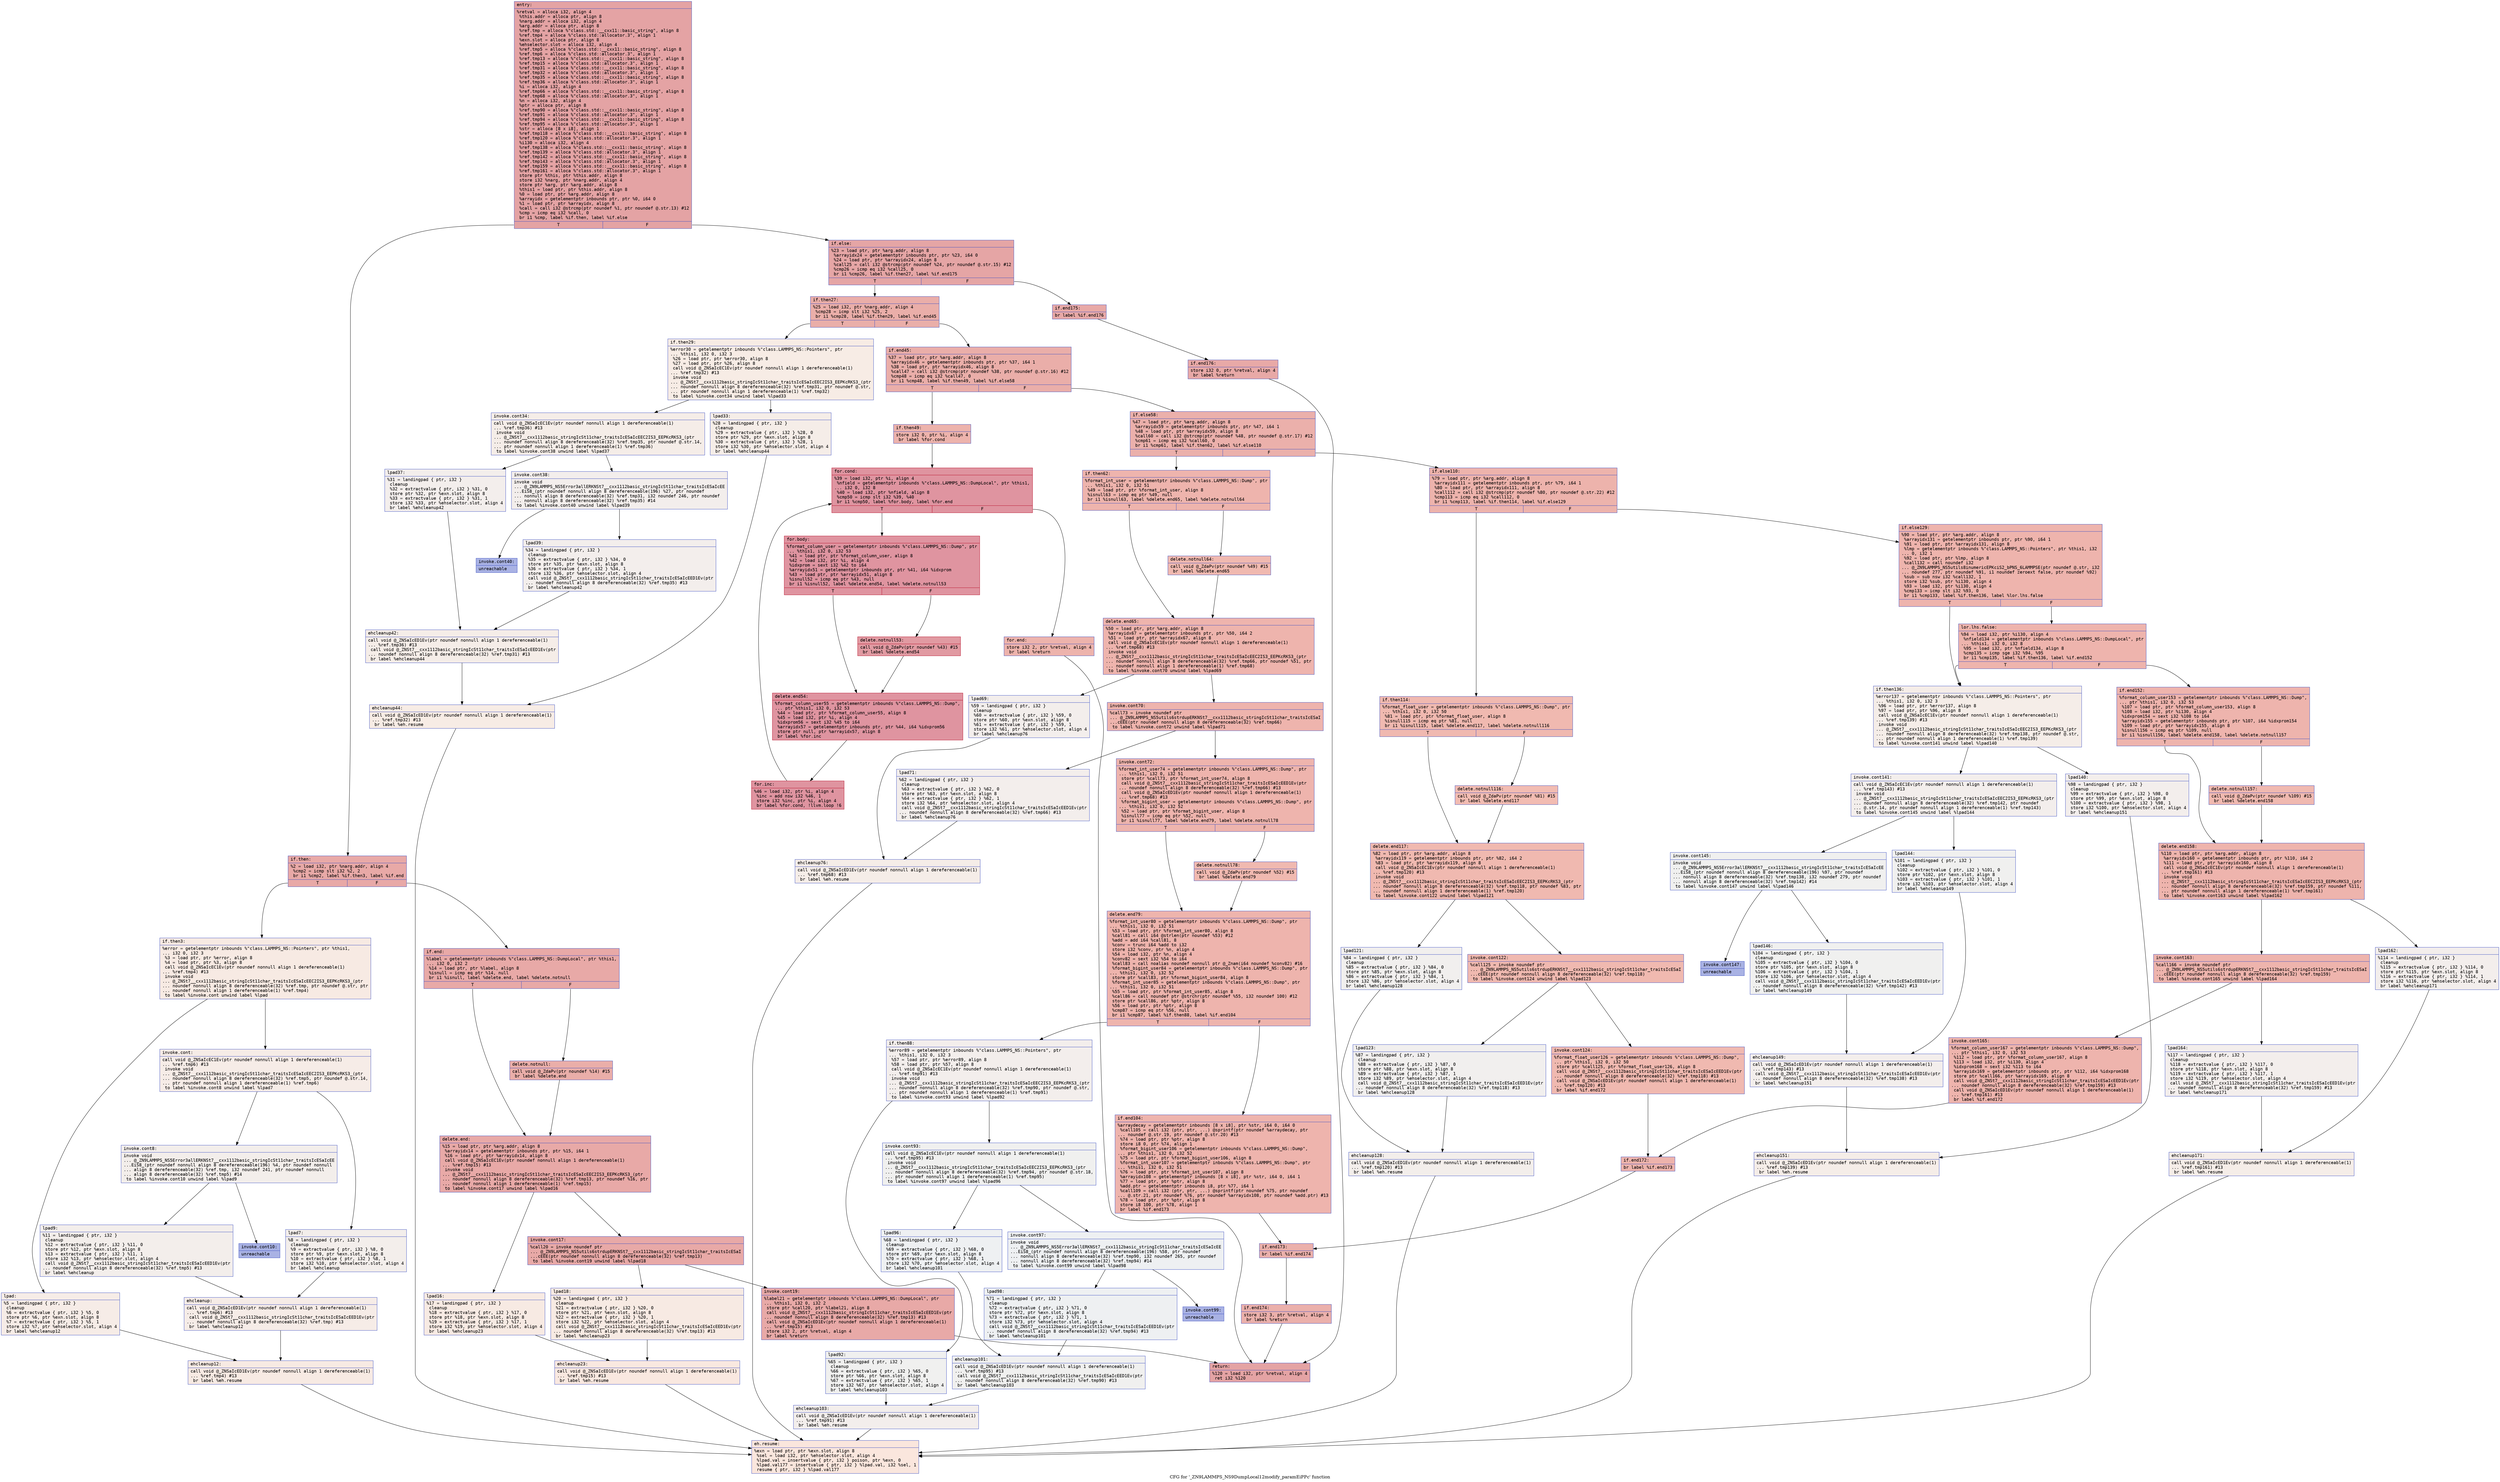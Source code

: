 digraph "CFG for '_ZN9LAMMPS_NS9DumpLocal12modify_paramEiPPc' function" {
	label="CFG for '_ZN9LAMMPS_NS9DumpLocal12modify_paramEiPPc' function";

	Node0x55e11c56c860 [shape=record,color="#3d50c3ff", style=filled, fillcolor="#c32e3170" fontname="Courier",label="{entry:\l|  %retval = alloca i32, align 4\l  %this.addr = alloca ptr, align 8\l  %narg.addr = alloca i32, align 4\l  %arg.addr = alloca ptr, align 8\l  %ref.tmp = alloca %\"class.std::__cxx11::basic_string\", align 8\l  %ref.tmp4 = alloca %\"class.std::allocator.3\", align 1\l  %exn.slot = alloca ptr, align 8\l  %ehselector.slot = alloca i32, align 4\l  %ref.tmp5 = alloca %\"class.std::__cxx11::basic_string\", align 8\l  %ref.tmp6 = alloca %\"class.std::allocator.3\", align 1\l  %ref.tmp13 = alloca %\"class.std::__cxx11::basic_string\", align 8\l  %ref.tmp15 = alloca %\"class.std::allocator.3\", align 1\l  %ref.tmp31 = alloca %\"class.std::__cxx11::basic_string\", align 8\l  %ref.tmp32 = alloca %\"class.std::allocator.3\", align 1\l  %ref.tmp35 = alloca %\"class.std::__cxx11::basic_string\", align 8\l  %ref.tmp36 = alloca %\"class.std::allocator.3\", align 1\l  %i = alloca i32, align 4\l  %ref.tmp66 = alloca %\"class.std::__cxx11::basic_string\", align 8\l  %ref.tmp68 = alloca %\"class.std::allocator.3\", align 1\l  %n = alloca i32, align 4\l  %ptr = alloca ptr, align 8\l  %ref.tmp90 = alloca %\"class.std::__cxx11::basic_string\", align 8\l  %ref.tmp91 = alloca %\"class.std::allocator.3\", align 1\l  %ref.tmp94 = alloca %\"class.std::__cxx11::basic_string\", align 8\l  %ref.tmp95 = alloca %\"class.std::allocator.3\", align 1\l  %str = alloca [8 x i8], align 1\l  %ref.tmp118 = alloca %\"class.std::__cxx11::basic_string\", align 8\l  %ref.tmp120 = alloca %\"class.std::allocator.3\", align 1\l  %i130 = alloca i32, align 4\l  %ref.tmp138 = alloca %\"class.std::__cxx11::basic_string\", align 8\l  %ref.tmp139 = alloca %\"class.std::allocator.3\", align 1\l  %ref.tmp142 = alloca %\"class.std::__cxx11::basic_string\", align 8\l  %ref.tmp143 = alloca %\"class.std::allocator.3\", align 1\l  %ref.tmp159 = alloca %\"class.std::__cxx11::basic_string\", align 8\l  %ref.tmp161 = alloca %\"class.std::allocator.3\", align 1\l  store ptr %this, ptr %this.addr, align 8\l  store i32 %narg, ptr %narg.addr, align 4\l  store ptr %arg, ptr %arg.addr, align 8\l  %this1 = load ptr, ptr %this.addr, align 8\l  %0 = load ptr, ptr %arg.addr, align 8\l  %arrayidx = getelementptr inbounds ptr, ptr %0, i64 0\l  %1 = load ptr, ptr %arrayidx, align 8\l  %call = call i32 @strcmp(ptr noundef %1, ptr noundef @.str.13) #12\l  %cmp = icmp eq i32 %call, 0\l  br i1 %cmp, label %if.then, label %if.else\l|{<s0>T|<s1>F}}"];
	Node0x55e11c56c860:s0 -> Node0x55e11c51b2d0[tooltip="entry -> if.then\nProbability 37.50%" ];
	Node0x55e11c56c860:s1 -> Node0x55e11c51b340[tooltip="entry -> if.else\nProbability 62.50%" ];
	Node0x55e11c51b2d0 [shape=record,color="#3d50c3ff", style=filled, fillcolor="#ca3b3770" fontname="Courier",label="{if.then:\l|  %2 = load i32, ptr %narg.addr, align 4\l  %cmp2 = icmp slt i32 %2, 2\l  br i1 %cmp2, label %if.then3, label %if.end\l|{<s0>T|<s1>F}}"];
	Node0x55e11c51b2d0:s0 -> Node0x55e11c51b590[tooltip="if.then -> if.then3\nProbability 0.00%" ];
	Node0x55e11c51b2d0:s1 -> Node0x55e11c51b610[tooltip="if.then -> if.end\nProbability 100.00%" ];
	Node0x55e11c51b590 [shape=record,color="#3d50c3ff", style=filled, fillcolor="#eed0c070" fontname="Courier",label="{if.then3:\l|  %error = getelementptr inbounds %\"class.LAMMPS_NS::Pointers\", ptr %this1,\l... i32 0, i32 3\l  %3 = load ptr, ptr %error, align 8\l  %4 = load ptr, ptr %3, align 8\l  call void @_ZNSaIcEC1Ev(ptr noundef nonnull align 1 dereferenceable(1)\l... %ref.tmp4) #13\l  invoke void\l... @_ZNSt7__cxx1112basic_stringIcSt11char_traitsIcESaIcEEC2IS3_EEPKcRKS3_(ptr\l... noundef nonnull align 8 dereferenceable(32) %ref.tmp, ptr noundef @.str, ptr\l... noundef nonnull align 1 dereferenceable(1) %ref.tmp4)\l          to label %invoke.cont unwind label %lpad\l}"];
	Node0x55e11c51b590 -> Node0x55e11c51a460[tooltip="if.then3 -> invoke.cont\nProbability 50.00%" ];
	Node0x55e11c51b590 -> Node0x55e11c51a4b0[tooltip="if.then3 -> lpad\nProbability 50.00%" ];
	Node0x55e11c51a460 [shape=record,color="#3d50c3ff", style=filled, fillcolor="#ead5c970" fontname="Courier",label="{invoke.cont:\l|  call void @_ZNSaIcEC1Ev(ptr noundef nonnull align 1 dereferenceable(1)\l... %ref.tmp6) #13\l  invoke void\l... @_ZNSt7__cxx1112basic_stringIcSt11char_traitsIcESaIcEEC2IS3_EEPKcRKS3_(ptr\l... noundef nonnull align 8 dereferenceable(32) %ref.tmp5, ptr noundef @.str.14,\l... ptr noundef nonnull align 1 dereferenceable(1) %ref.tmp6)\l          to label %invoke.cont8 unwind label %lpad7\l}"];
	Node0x55e11c51a460 -> Node0x55e11c51c100[tooltip="invoke.cont -> invoke.cont8\nProbability 50.00%" ];
	Node0x55e11c51a460 -> Node0x55e11c51c150[tooltip="invoke.cont -> lpad7\nProbability 50.00%" ];
	Node0x55e11c51c100 [shape=record,color="#3d50c3ff", style=filled, fillcolor="#e5d8d170" fontname="Courier",label="{invoke.cont8:\l|  invoke void\l... @_ZN9LAMMPS_NS5Error3allERKNSt7__cxx1112basic_stringIcSt11char_traitsIcESaIcEE\l...EiS8_(ptr noundef nonnull align 8 dereferenceable(196) %4, ptr noundef nonnull\l... align 8 dereferenceable(32) %ref.tmp, i32 noundef 241, ptr noundef nonnull\l... align 8 dereferenceable(32) %ref.tmp5) #14\l          to label %invoke.cont10 unwind label %lpad9\l}"];
	Node0x55e11c51c100 -> Node0x55e11c51c0b0[tooltip="invoke.cont8 -> invoke.cont10\nProbability 0.00%" ];
	Node0x55e11c51c100 -> Node0x55e11c51c3b0[tooltip="invoke.cont8 -> lpad9\nProbability 100.00%" ];
	Node0x55e11c51c0b0 [shape=record,color="#3d50c3ff", style=filled, fillcolor="#3d50c370" fontname="Courier",label="{invoke.cont10:\l|  unreachable\l}"];
	Node0x55e11c51a4b0 [shape=record,color="#3d50c3ff", style=filled, fillcolor="#ead5c970" fontname="Courier",label="{lpad:\l|  %5 = landingpad \{ ptr, i32 \}\l          cleanup\l  %6 = extractvalue \{ ptr, i32 \} %5, 0\l  store ptr %6, ptr %exn.slot, align 8\l  %7 = extractvalue \{ ptr, i32 \} %5, 1\l  store i32 %7, ptr %ehselector.slot, align 4\l  br label %ehcleanup12\l}"];
	Node0x55e11c51a4b0 -> Node0x55e11c51c910[tooltip="lpad -> ehcleanup12\nProbability 100.00%" ];
	Node0x55e11c51c150 [shape=record,color="#3d50c3ff", style=filled, fillcolor="#e5d8d170" fontname="Courier",label="{lpad7:\l|  %8 = landingpad \{ ptr, i32 \}\l          cleanup\l  %9 = extractvalue \{ ptr, i32 \} %8, 0\l  store ptr %9, ptr %exn.slot, align 8\l  %10 = extractvalue \{ ptr, i32 \} %8, 1\l  store i32 %10, ptr %ehselector.slot, align 4\l  br label %ehcleanup\l}"];
	Node0x55e11c51c150 -> Node0x55e11c51cbf0[tooltip="lpad7 -> ehcleanup\nProbability 100.00%" ];
	Node0x55e11c51c3b0 [shape=record,color="#3d50c3ff", style=filled, fillcolor="#e5d8d170" fontname="Courier",label="{lpad9:\l|  %11 = landingpad \{ ptr, i32 \}\l          cleanup\l  %12 = extractvalue \{ ptr, i32 \} %11, 0\l  store ptr %12, ptr %exn.slot, align 8\l  %13 = extractvalue \{ ptr, i32 \} %11, 1\l  store i32 %13, ptr %ehselector.slot, align 4\l  call void @_ZNSt7__cxx1112basic_stringIcSt11char_traitsIcESaIcEED1Ev(ptr\l... noundef nonnull align 8 dereferenceable(32) %ref.tmp5) #13\l  br label %ehcleanup\l}"];
	Node0x55e11c51c3b0 -> Node0x55e11c51cbf0[tooltip="lpad9 -> ehcleanup\nProbability 100.00%" ];
	Node0x55e11c51cbf0 [shape=record,color="#3d50c3ff", style=filled, fillcolor="#ead5c970" fontname="Courier",label="{ehcleanup:\l|  call void @_ZNSaIcED1Ev(ptr noundef nonnull align 1 dereferenceable(1)\l... %ref.tmp6) #13\l  call void @_ZNSt7__cxx1112basic_stringIcSt11char_traitsIcESaIcEED1Ev(ptr\l... noundef nonnull align 8 dereferenceable(32) %ref.tmp) #13\l  br label %ehcleanup12\l}"];
	Node0x55e11c51cbf0 -> Node0x55e11c51c910[tooltip="ehcleanup -> ehcleanup12\nProbability 100.00%" ];
	Node0x55e11c51c910 [shape=record,color="#3d50c3ff", style=filled, fillcolor="#eed0c070" fontname="Courier",label="{ehcleanup12:\l|  call void @_ZNSaIcED1Ev(ptr noundef nonnull align 1 dereferenceable(1)\l... %ref.tmp4) #13\l  br label %eh.resume\l}"];
	Node0x55e11c51c910 -> Node0x55e11c51d430[tooltip="ehcleanup12 -> eh.resume\nProbability 100.00%" ];
	Node0x55e11c51b610 [shape=record,color="#3d50c3ff", style=filled, fillcolor="#ca3b3770" fontname="Courier",label="{if.end:\l|  %label = getelementptr inbounds %\"class.LAMMPS_NS::DumpLocal\", ptr %this1,\l... i32 0, i32 2\l  %14 = load ptr, ptr %label, align 8\l  %isnull = icmp eq ptr %14, null\l  br i1 %isnull, label %delete.end, label %delete.notnull\l|{<s0>T|<s1>F}}"];
	Node0x55e11c51b610:s0 -> Node0x55e11c51d6e0[tooltip="if.end -> delete.end\nProbability 37.50%" ];
	Node0x55e11c51b610:s1 -> Node0x55e11c51d760[tooltip="if.end -> delete.notnull\nProbability 62.50%" ];
	Node0x55e11c51d760 [shape=record,color="#3d50c3ff", style=filled, fillcolor="#d0473d70" fontname="Courier",label="{delete.notnull:\l|  call void @_ZdaPv(ptr noundef %14) #15\l  br label %delete.end\l}"];
	Node0x55e11c51d760 -> Node0x55e11c51d6e0[tooltip="delete.notnull -> delete.end\nProbability 100.00%" ];
	Node0x55e11c51d6e0 [shape=record,color="#3d50c3ff", style=filled, fillcolor="#ca3b3770" fontname="Courier",label="{delete.end:\l|  %15 = load ptr, ptr %arg.addr, align 8\l  %arrayidx14 = getelementptr inbounds ptr, ptr %15, i64 1\l  %16 = load ptr, ptr %arrayidx14, align 8\l  call void @_ZNSaIcEC1Ev(ptr noundef nonnull align 1 dereferenceable(1)\l... %ref.tmp15) #13\l  invoke void\l... @_ZNSt7__cxx1112basic_stringIcSt11char_traitsIcESaIcEEC2IS3_EEPKcRKS3_(ptr\l... noundef nonnull align 8 dereferenceable(32) %ref.tmp13, ptr noundef %16, ptr\l... noundef nonnull align 1 dereferenceable(1) %ref.tmp15)\l          to label %invoke.cont17 unwind label %lpad16\l}"];
	Node0x55e11c51d6e0 -> Node0x55e11c51dd60[tooltip="delete.end -> invoke.cont17\nProbability 100.00%" ];
	Node0x55e11c51d6e0 -> Node0x55e11c51dde0[tooltip="delete.end -> lpad16\nProbability 0.00%" ];
	Node0x55e11c51dd60 [shape=record,color="#3d50c3ff", style=filled, fillcolor="#ca3b3770" fontname="Courier",label="{invoke.cont17:\l|  %call20 = invoke noundef ptr\l... @_ZN9LAMMPS_NS5utils6strdupERKNSt7__cxx1112basic_stringIcSt11char_traitsIcESaI\l...cEEE(ptr noundef nonnull align 8 dereferenceable(32) %ref.tmp13)\l          to label %invoke.cont19 unwind label %lpad18\l}"];
	Node0x55e11c51dd60 -> Node0x55e11c51dd10[tooltip="invoke.cont17 -> invoke.cont19\nProbability 100.00%" ];
	Node0x55e11c51dd60 -> Node0x55e11c51e010[tooltip="invoke.cont17 -> lpad18\nProbability 0.00%" ];
	Node0x55e11c51dd10 [shape=record,color="#3d50c3ff", style=filled, fillcolor="#ca3b3770" fontname="Courier",label="{invoke.cont19:\l|  %label21 = getelementptr inbounds %\"class.LAMMPS_NS::DumpLocal\", ptr\l... %this1, i32 0, i32 2\l  store ptr %call20, ptr %label21, align 8\l  call void @_ZNSt7__cxx1112basic_stringIcSt11char_traitsIcESaIcEED1Ev(ptr\l... noundef nonnull align 8 dereferenceable(32) %ref.tmp13) #13\l  call void @_ZNSaIcED1Ev(ptr noundef nonnull align 1 dereferenceable(1)\l... %ref.tmp15) #13\l  store i32 2, ptr %retval, align 4\l  br label %return\l}"];
	Node0x55e11c51dd10 -> Node0x55e11c51e5d0[tooltip="invoke.cont19 -> return\nProbability 100.00%" ];
	Node0x55e11c51dde0 [shape=record,color="#3d50c3ff", style=filled, fillcolor="#eed0c070" fontname="Courier",label="{lpad16:\l|  %17 = landingpad \{ ptr, i32 \}\l          cleanup\l  %18 = extractvalue \{ ptr, i32 \} %17, 0\l  store ptr %18, ptr %exn.slot, align 8\l  %19 = extractvalue \{ ptr, i32 \} %17, 1\l  store i32 %19, ptr %ehselector.slot, align 4\l  br label %ehcleanup23\l}"];
	Node0x55e11c51dde0 -> Node0x55e11c51e940[tooltip="lpad16 -> ehcleanup23\nProbability 100.00%" ];
	Node0x55e11c51e010 [shape=record,color="#3d50c3ff", style=filled, fillcolor="#eed0c070" fontname="Courier",label="{lpad18:\l|  %20 = landingpad \{ ptr, i32 \}\l          cleanup\l  %21 = extractvalue \{ ptr, i32 \} %20, 0\l  store ptr %21, ptr %exn.slot, align 8\l  %22 = extractvalue \{ ptr, i32 \} %20, 1\l  store i32 %22, ptr %ehselector.slot, align 4\l  call void @_ZNSt7__cxx1112basic_stringIcSt11char_traitsIcESaIcEED1Ev(ptr\l... noundef nonnull align 8 dereferenceable(32) %ref.tmp13) #13\l  br label %ehcleanup23\l}"];
	Node0x55e11c51e010 -> Node0x55e11c51e940[tooltip="lpad18 -> ehcleanup23\nProbability 100.00%" ];
	Node0x55e11c51e940 [shape=record,color="#3d50c3ff", style=filled, fillcolor="#f1ccb870" fontname="Courier",label="{ehcleanup23:\l|  call void @_ZNSaIcED1Ev(ptr noundef nonnull align 1 dereferenceable(1)\l... %ref.tmp15) #13\l  br label %eh.resume\l}"];
	Node0x55e11c51e940 -> Node0x55e11c51d430[tooltip="ehcleanup23 -> eh.resume\nProbability 100.00%" ];
	Node0x55e11c51b340 [shape=record,color="#3d50c3ff", style=filled, fillcolor="#c5333470" fontname="Courier",label="{if.else:\l|  %23 = load ptr, ptr %arg.addr, align 8\l  %arrayidx24 = getelementptr inbounds ptr, ptr %23, i64 0\l  %24 = load ptr, ptr %arrayidx24, align 8\l  %call25 = call i32 @strcmp(ptr noundef %24, ptr noundef @.str.15) #12\l  %cmp26 = icmp eq i32 %call25, 0\l  br i1 %cmp26, label %if.then27, label %if.end175\l|{<s0>T|<s1>F}}"];
	Node0x55e11c51b340:s0 -> Node0x55e11c51f350[tooltip="if.else -> if.then27\nProbability 37.50%" ];
	Node0x55e11c51b340:s1 -> Node0x55e11c51f3d0[tooltip="if.else -> if.end175\nProbability 62.50%" ];
	Node0x55e11c51f350 [shape=record,color="#3d50c3ff", style=filled, fillcolor="#d0473d70" fontname="Courier",label="{if.then27:\l|  %25 = load i32, ptr %narg.addr, align 4\l  %cmp28 = icmp slt i32 %25, 2\l  br i1 %cmp28, label %if.then29, label %if.end45\l|{<s0>T|<s1>F}}"];
	Node0x55e11c51f350:s0 -> Node0x55e11c51f630[tooltip="if.then27 -> if.then29\nProbability 0.00%" ];
	Node0x55e11c51f350:s1 -> Node0x55e11c51f6b0[tooltip="if.then27 -> if.end45\nProbability 100.00%" ];
	Node0x55e11c51f630 [shape=record,color="#3d50c3ff", style=filled, fillcolor="#ecd3c570" fontname="Courier",label="{if.then29:\l|  %error30 = getelementptr inbounds %\"class.LAMMPS_NS::Pointers\", ptr\l... %this1, i32 0, i32 3\l  %26 = load ptr, ptr %error30, align 8\l  %27 = load ptr, ptr %26, align 8\l  call void @_ZNSaIcEC1Ev(ptr noundef nonnull align 1 dereferenceable(1)\l... %ref.tmp32) #13\l  invoke void\l... @_ZNSt7__cxx1112basic_stringIcSt11char_traitsIcESaIcEEC2IS3_EEPKcRKS3_(ptr\l... noundef nonnull align 8 dereferenceable(32) %ref.tmp31, ptr noundef @.str,\l... ptr noundef nonnull align 1 dereferenceable(1) %ref.tmp32)\l          to label %invoke.cont34 unwind label %lpad33\l}"];
	Node0x55e11c51f630 -> Node0x55e11c51fb40[tooltip="if.then29 -> invoke.cont34\nProbability 50.00%" ];
	Node0x55e11c51f630 -> Node0x55e11c51fbc0[tooltip="if.then29 -> lpad33\nProbability 50.00%" ];
	Node0x55e11c51fb40 [shape=record,color="#3d50c3ff", style=filled, fillcolor="#e8d6cc70" fontname="Courier",label="{invoke.cont34:\l|  call void @_ZNSaIcEC1Ev(ptr noundef nonnull align 1 dereferenceable(1)\l... %ref.tmp36) #13\l  invoke void\l... @_ZNSt7__cxx1112basic_stringIcSt11char_traitsIcESaIcEEC2IS3_EEPKcRKS3_(ptr\l... noundef nonnull align 8 dereferenceable(32) %ref.tmp35, ptr noundef @.str.14,\l... ptr noundef nonnull align 1 dereferenceable(1) %ref.tmp36)\l          to label %invoke.cont38 unwind label %lpad37\l}"];
	Node0x55e11c51fb40 -> Node0x55e11c51ff40[tooltip="invoke.cont34 -> invoke.cont38\nProbability 50.00%" ];
	Node0x55e11c51fb40 -> Node0x55e11c51ff90[tooltip="invoke.cont34 -> lpad37\nProbability 50.00%" ];
	Node0x55e11c51ff40 [shape=record,color="#3d50c3ff", style=filled, fillcolor="#e3d9d370" fontname="Courier",label="{invoke.cont38:\l|  invoke void\l... @_ZN9LAMMPS_NS5Error3allERKNSt7__cxx1112basic_stringIcSt11char_traitsIcESaIcEE\l...EiS8_(ptr noundef nonnull align 8 dereferenceable(196) %27, ptr noundef\l... nonnull align 8 dereferenceable(32) %ref.tmp31, i32 noundef 246, ptr noundef\l... nonnull align 8 dereferenceable(32) %ref.tmp35) #14\l          to label %invoke.cont40 unwind label %lpad39\l}"];
	Node0x55e11c51ff40 -> Node0x55e11c51fef0[tooltip="invoke.cont38 -> invoke.cont40\nProbability 0.00%" ];
	Node0x55e11c51ff40 -> Node0x55e11c5202b0[tooltip="invoke.cont38 -> lpad39\nProbability 100.00%" ];
	Node0x55e11c51fef0 [shape=record,color="#3d50c3ff", style=filled, fillcolor="#3d50c370" fontname="Courier",label="{invoke.cont40:\l|  unreachable\l}"];
	Node0x55e11c51fbc0 [shape=record,color="#3d50c3ff", style=filled, fillcolor="#e8d6cc70" fontname="Courier",label="{lpad33:\l|  %28 = landingpad \{ ptr, i32 \}\l          cleanup\l  %29 = extractvalue \{ ptr, i32 \} %28, 0\l  store ptr %29, ptr %exn.slot, align 8\l  %30 = extractvalue \{ ptr, i32 \} %28, 1\l  store i32 %30, ptr %ehselector.slot, align 4\l  br label %ehcleanup44\l}"];
	Node0x55e11c51fbc0 -> Node0x55e11c520870[tooltip="lpad33 -> ehcleanup44\nProbability 100.00%" ];
	Node0x55e11c51ff90 [shape=record,color="#3d50c3ff", style=filled, fillcolor="#e3d9d370" fontname="Courier",label="{lpad37:\l|  %31 = landingpad \{ ptr, i32 \}\l          cleanup\l  %32 = extractvalue \{ ptr, i32 \} %31, 0\l  store ptr %32, ptr %exn.slot, align 8\l  %33 = extractvalue \{ ptr, i32 \} %31, 1\l  store i32 %33, ptr %ehselector.slot, align 4\l  br label %ehcleanup42\l}"];
	Node0x55e11c51ff90 -> Node0x55e11c520bc0[tooltip="lpad37 -> ehcleanup42\nProbability 100.00%" ];
	Node0x55e11c5202b0 [shape=record,color="#3d50c3ff", style=filled, fillcolor="#e3d9d370" fontname="Courier",label="{lpad39:\l|  %34 = landingpad \{ ptr, i32 \}\l          cleanup\l  %35 = extractvalue \{ ptr, i32 \} %34, 0\l  store ptr %35, ptr %exn.slot, align 8\l  %36 = extractvalue \{ ptr, i32 \} %34, 1\l  store i32 %36, ptr %ehselector.slot, align 4\l  call void @_ZNSt7__cxx1112basic_stringIcSt11char_traitsIcESaIcEED1Ev(ptr\l... noundef nonnull align 8 dereferenceable(32) %ref.tmp35) #13\l  br label %ehcleanup42\l}"];
	Node0x55e11c5202b0 -> Node0x55e11c520bc0[tooltip="lpad39 -> ehcleanup42\nProbability 100.00%" ];
	Node0x55e11c520bc0 [shape=record,color="#3d50c3ff", style=filled, fillcolor="#e8d6cc70" fontname="Courier",label="{ehcleanup42:\l|  call void @_ZNSaIcED1Ev(ptr noundef nonnull align 1 dereferenceable(1)\l... %ref.tmp36) #13\l  call void @_ZNSt7__cxx1112basic_stringIcSt11char_traitsIcESaIcEED1Ev(ptr\l... noundef nonnull align 8 dereferenceable(32) %ref.tmp31) #13\l  br label %ehcleanup44\l}"];
	Node0x55e11c520bc0 -> Node0x55e11c520870[tooltip="ehcleanup42 -> ehcleanup44\nProbability 100.00%" ];
	Node0x55e11c520870 [shape=record,color="#3d50c3ff", style=filled, fillcolor="#ecd3c570" fontname="Courier",label="{ehcleanup44:\l|  call void @_ZNSaIcED1Ev(ptr noundef nonnull align 1 dereferenceable(1)\l... %ref.tmp32) #13\l  br label %eh.resume\l}"];
	Node0x55e11c520870 -> Node0x55e11c51d430[tooltip="ehcleanup44 -> eh.resume\nProbability 100.00%" ];
	Node0x55e11c51f6b0 [shape=record,color="#3d50c3ff", style=filled, fillcolor="#d0473d70" fontname="Courier",label="{if.end45:\l|  %37 = load ptr, ptr %arg.addr, align 8\l  %arrayidx46 = getelementptr inbounds ptr, ptr %37, i64 1\l  %38 = load ptr, ptr %arrayidx46, align 8\l  %call47 = call i32 @strcmp(ptr noundef %38, ptr noundef @.str.16) #12\l  %cmp48 = icmp eq i32 %call47, 0\l  br i1 %cmp48, label %if.then49, label %if.else58\l|{<s0>T|<s1>F}}"];
	Node0x55e11c51f6b0:s0 -> Node0x55e11c57ce60[tooltip="if.end45 -> if.then49\nProbability 37.50%" ];
	Node0x55e11c51f6b0:s1 -> Node0x55e11c57cee0[tooltip="if.end45 -> if.else58\nProbability 62.50%" ];
	Node0x55e11c57ce60 [shape=record,color="#3d50c3ff", style=filled, fillcolor="#d6524470" fontname="Courier",label="{if.then49:\l|  store i32 0, ptr %i, align 4\l  br label %for.cond\l}"];
	Node0x55e11c57ce60 -> Node0x55e11c57d0b0[tooltip="if.then49 -> for.cond\nProbability 100.00%" ];
	Node0x55e11c57d0b0 [shape=record,color="#b70d28ff", style=filled, fillcolor="#b70d2870" fontname="Courier",label="{for.cond:\l|  %39 = load i32, ptr %i, align 4\l  %nfield = getelementptr inbounds %\"class.LAMMPS_NS::DumpLocal\", ptr %this1,\l... i32 0, i32 8\l  %40 = load i32, ptr %nfield, align 8\l  %cmp50 = icmp slt i32 %39, %40\l  br i1 %cmp50, label %for.body, label %for.end\l|{<s0>T|<s1>F}}"];
	Node0x55e11c57d0b0:s0 -> Node0x55e11c57d410[tooltip="for.cond -> for.body\nProbability 96.88%" ];
	Node0x55e11c57d0b0:s1 -> Node0x55e11c51b810[tooltip="for.cond -> for.end\nProbability 3.12%" ];
	Node0x55e11c57d410 [shape=record,color="#b70d28ff", style=filled, fillcolor="#b70d2870" fontname="Courier",label="{for.body:\l|  %format_column_user = getelementptr inbounds %\"class.LAMMPS_NS::Dump\", ptr\l... %this1, i32 0, i32 53\l  %41 = load ptr, ptr %format_column_user, align 8\l  %42 = load i32, ptr %i, align 4\l  %idxprom = sext i32 %42 to i64\l  %arrayidx51 = getelementptr inbounds ptr, ptr %41, i64 %idxprom\l  %43 = load ptr, ptr %arrayidx51, align 8\l  %isnull52 = icmp eq ptr %43, null\l  br i1 %isnull52, label %delete.end54, label %delete.notnull53\l|{<s0>T|<s1>F}}"];
	Node0x55e11c57d410:s0 -> Node0x55e11c57e0b0[tooltip="for.body -> delete.end54\nProbability 37.50%" ];
	Node0x55e11c57d410:s1 -> Node0x55e11c57e130[tooltip="for.body -> delete.notnull53\nProbability 62.50%" ];
	Node0x55e11c57e130 [shape=record,color="#b70d28ff", style=filled, fillcolor="#bb1b2c70" fontname="Courier",label="{delete.notnull53:\l|  call void @_ZdaPv(ptr noundef %43) #15\l  br label %delete.end54\l}"];
	Node0x55e11c57e130 -> Node0x55e11c57e0b0[tooltip="delete.notnull53 -> delete.end54\nProbability 100.00%" ];
	Node0x55e11c57e0b0 [shape=record,color="#b70d28ff", style=filled, fillcolor="#b70d2870" fontname="Courier",label="{delete.end54:\l|  %format_column_user55 = getelementptr inbounds %\"class.LAMMPS_NS::Dump\",\l... ptr %this1, i32 0, i32 53\l  %44 = load ptr, ptr %format_column_user55, align 8\l  %45 = load i32, ptr %i, align 4\l  %idxprom56 = sext i32 %45 to i64\l  %arrayidx57 = getelementptr inbounds ptr, ptr %44, i64 %idxprom56\l  store ptr null, ptr %arrayidx57, align 8\l  br label %for.inc\l}"];
	Node0x55e11c57e0b0 -> Node0x55e11c57e7d0[tooltip="delete.end54 -> for.inc\nProbability 100.00%" ];
	Node0x55e11c57e7d0 [shape=record,color="#b70d28ff", style=filled, fillcolor="#b70d2870" fontname="Courier",label="{for.inc:\l|  %46 = load i32, ptr %i, align 4\l  %inc = add nsw i32 %46, 1\l  store i32 %inc, ptr %i, align 4\l  br label %for.cond, !llvm.loop !6\l}"];
	Node0x55e11c57e7d0 -> Node0x55e11c57d0b0[tooltip="for.inc -> for.cond\nProbability 100.00%" ];
	Node0x55e11c51b810 [shape=record,color="#3d50c3ff", style=filled, fillcolor="#d6524470" fontname="Courier",label="{for.end:\l|  store i32 2, ptr %retval, align 4\l  br label %return\l}"];
	Node0x55e11c51b810 -> Node0x55e11c51e5d0[tooltip="for.end -> return\nProbability 100.00%" ];
	Node0x55e11c57cee0 [shape=record,color="#3d50c3ff", style=filled, fillcolor="#d24b4070" fontname="Courier",label="{if.else58:\l|  %47 = load ptr, ptr %arg.addr, align 8\l  %arrayidx59 = getelementptr inbounds ptr, ptr %47, i64 1\l  %48 = load ptr, ptr %arrayidx59, align 8\l  %call60 = call i32 @strcmp(ptr noundef %48, ptr noundef @.str.17) #12\l  %cmp61 = icmp eq i32 %call60, 0\l  br i1 %cmp61, label %if.then62, label %if.else110\l|{<s0>T|<s1>F}}"];
	Node0x55e11c57cee0:s0 -> Node0x55e11c57f860[tooltip="if.else58 -> if.then62\nProbability 37.50%" ];
	Node0x55e11c57cee0:s1 -> Node0x55e11c57f8e0[tooltip="if.else58 -> if.else110\nProbability 62.50%" ];
	Node0x55e11c57f860 [shape=record,color="#3d50c3ff", style=filled, fillcolor="#d8564670" fontname="Courier",label="{if.then62:\l|  %format_int_user = getelementptr inbounds %\"class.LAMMPS_NS::Dump\", ptr\l... %this1, i32 0, i32 51\l  %49 = load ptr, ptr %format_int_user, align 8\l  %isnull63 = icmp eq ptr %49, null\l  br i1 %isnull63, label %delete.end65, label %delete.notnull64\l|{<s0>T|<s1>F}}"];
	Node0x55e11c57f860:s0 -> Node0x55e11c57fc40[tooltip="if.then62 -> delete.end65\nProbability 37.50%" ];
	Node0x55e11c57f860:s1 -> Node0x55e11c57fcf0[tooltip="if.then62 -> delete.notnull64\nProbability 62.50%" ];
	Node0x55e11c57fcf0 [shape=record,color="#3d50c3ff", style=filled, fillcolor="#de614d70" fontname="Courier",label="{delete.notnull64:\l|  call void @_ZdaPv(ptr noundef %49) #15\l  br label %delete.end65\l}"];
	Node0x55e11c57fcf0 -> Node0x55e11c57fc40[tooltip="delete.notnull64 -> delete.end65\nProbability 100.00%" ];
	Node0x55e11c57fc40 [shape=record,color="#3d50c3ff", style=filled, fillcolor="#d8564670" fontname="Courier",label="{delete.end65:\l|  %50 = load ptr, ptr %arg.addr, align 8\l  %arrayidx67 = getelementptr inbounds ptr, ptr %50, i64 2\l  %51 = load ptr, ptr %arrayidx67, align 8\l  call void @_ZNSaIcEC1Ev(ptr noundef nonnull align 1 dereferenceable(1)\l... %ref.tmp68) #13\l  invoke void\l... @_ZNSt7__cxx1112basic_stringIcSt11char_traitsIcESaIcEEC2IS3_EEPKcRKS3_(ptr\l... noundef nonnull align 8 dereferenceable(32) %ref.tmp66, ptr noundef %51, ptr\l... noundef nonnull align 1 dereferenceable(1) %ref.tmp68)\l          to label %invoke.cont70 unwind label %lpad69\l}"];
	Node0x55e11c57fc40 -> Node0x55e11c5802f0[tooltip="delete.end65 -> invoke.cont70\nProbability 100.00%" ];
	Node0x55e11c57fc40 -> Node0x55e11c580340[tooltip="delete.end65 -> lpad69\nProbability 0.00%" ];
	Node0x55e11c5802f0 [shape=record,color="#3d50c3ff", style=filled, fillcolor="#d8564670" fontname="Courier",label="{invoke.cont70:\l|  %call73 = invoke noundef ptr\l... @_ZN9LAMMPS_NS5utils6strdupERKNSt7__cxx1112basic_stringIcSt11char_traitsIcESaI\l...cEEE(ptr noundef nonnull align 8 dereferenceable(32) %ref.tmp66)\l          to label %invoke.cont72 unwind label %lpad71\l}"];
	Node0x55e11c5802f0 -> Node0x55e11c5802a0[tooltip="invoke.cont70 -> invoke.cont72\nProbability 100.00%" ];
	Node0x55e11c5802f0 -> Node0x55e11c580570[tooltip="invoke.cont70 -> lpad71\nProbability 0.00%" ];
	Node0x55e11c5802a0 [shape=record,color="#3d50c3ff", style=filled, fillcolor="#d8564670" fontname="Courier",label="{invoke.cont72:\l|  %format_int_user74 = getelementptr inbounds %\"class.LAMMPS_NS::Dump\", ptr\l... %this1, i32 0, i32 51\l  store ptr %call73, ptr %format_int_user74, align 8\l  call void @_ZNSt7__cxx1112basic_stringIcSt11char_traitsIcESaIcEED1Ev(ptr\l... noundef nonnull align 8 dereferenceable(32) %ref.tmp66) #13\l  call void @_ZNSaIcED1Ev(ptr noundef nonnull align 1 dereferenceable(1)\l... %ref.tmp68) #13\l  %format_bigint_user = getelementptr inbounds %\"class.LAMMPS_NS::Dump\", ptr\l... %this1, i32 0, i32 52\l  %52 = load ptr, ptr %format_bigint_user, align 8\l  %isnull77 = icmp eq ptr %52, null\l  br i1 %isnull77, label %delete.end79, label %delete.notnull78\l|{<s0>T|<s1>F}}"];
	Node0x55e11c5802a0:s0 -> Node0x55e11c580e10[tooltip="invoke.cont72 -> delete.end79\nProbability 37.50%" ];
	Node0x55e11c5802a0:s1 -> Node0x55e11c580e90[tooltip="invoke.cont72 -> delete.notnull78\nProbability 62.50%" ];
	Node0x55e11c580e90 [shape=record,color="#3d50c3ff", style=filled, fillcolor="#de614d70" fontname="Courier",label="{delete.notnull78:\l|  call void @_ZdaPv(ptr noundef %52) #15\l  br label %delete.end79\l}"];
	Node0x55e11c580e90 -> Node0x55e11c580e10[tooltip="delete.notnull78 -> delete.end79\nProbability 100.00%" ];
	Node0x55e11c580e10 [shape=record,color="#3d50c3ff", style=filled, fillcolor="#d8564670" fontname="Courier",label="{delete.end79:\l|  %format_int_user80 = getelementptr inbounds %\"class.LAMMPS_NS::Dump\", ptr\l... %this1, i32 0, i32 51\l  %53 = load ptr, ptr %format_int_user80, align 8\l  %call81 = call i64 @strlen(ptr noundef %53) #12\l  %add = add i64 %call81, 8\l  %conv = trunc i64 %add to i32\l  store i32 %conv, ptr %n, align 4\l  %54 = load i32, ptr %n, align 4\l  %conv82 = sext i32 %54 to i64\l  %call83 = call noalias noundef nonnull ptr @_Znam(i64 noundef %conv82) #16\l  %format_bigint_user84 = getelementptr inbounds %\"class.LAMMPS_NS::Dump\", ptr\l... %this1, i32 0, i32 52\l  store ptr %call83, ptr %format_bigint_user84, align 8\l  %format_int_user85 = getelementptr inbounds %\"class.LAMMPS_NS::Dump\", ptr\l... %this1, i32 0, i32 51\l  %55 = load ptr, ptr %format_int_user85, align 8\l  %call86 = call noundef ptr @strchr(ptr noundef %55, i32 noundef 100) #12\l  store ptr %call86, ptr %ptr, align 8\l  %56 = load ptr, ptr %ptr, align 8\l  %cmp87 = icmp eq ptr %56, null\l  br i1 %cmp87, label %if.then88, label %if.end104\l|{<s0>T|<s1>F}}"];
	Node0x55e11c580e10:s0 -> Node0x55e11c581f30[tooltip="delete.end79 -> if.then88\nProbability 0.00%" ];
	Node0x55e11c580e10:s1 -> Node0x55e11c581f80[tooltip="delete.end79 -> if.end104\nProbability 100.00%" ];
	Node0x55e11c581f30 [shape=record,color="#3d50c3ff", style=filled, fillcolor="#e3d9d370" fontname="Courier",label="{if.then88:\l|  %error89 = getelementptr inbounds %\"class.LAMMPS_NS::Pointers\", ptr\l... %this1, i32 0, i32 3\l  %57 = load ptr, ptr %error89, align 8\l  %58 = load ptr, ptr %57, align 8\l  call void @_ZNSaIcEC1Ev(ptr noundef nonnull align 1 dereferenceable(1)\l... %ref.tmp91) #13\l  invoke void\l... @_ZNSt7__cxx1112basic_stringIcSt11char_traitsIcESaIcEEC2IS3_EEPKcRKS3_(ptr\l... noundef nonnull align 8 dereferenceable(32) %ref.tmp90, ptr noundef @.str,\l... ptr noundef nonnull align 1 dereferenceable(1) %ref.tmp91)\l          to label %invoke.cont93 unwind label %lpad92\l}"];
	Node0x55e11c581f30 -> Node0x55e11c582470[tooltip="if.then88 -> invoke.cont93\nProbability 50.00%" ];
	Node0x55e11c581f30 -> Node0x55e11c5824c0[tooltip="if.then88 -> lpad92\nProbability 50.00%" ];
	Node0x55e11c582470 [shape=record,color="#3d50c3ff", style=filled, fillcolor="#dedcdb70" fontname="Courier",label="{invoke.cont93:\l|  call void @_ZNSaIcEC1Ev(ptr noundef nonnull align 1 dereferenceable(1)\l... %ref.tmp95) #13\l  invoke void\l... @_ZNSt7__cxx1112basic_stringIcSt11char_traitsIcESaIcEEC2IS3_EEPKcRKS3_(ptr\l... noundef nonnull align 8 dereferenceable(32) %ref.tmp94, ptr noundef @.str.18,\l... ptr noundef nonnull align 1 dereferenceable(1) %ref.tmp95)\l          to label %invoke.cont97 unwind label %lpad96\l}"];
	Node0x55e11c582470 -> Node0x55e11c582840[tooltip="invoke.cont93 -> invoke.cont97\nProbability 50.00%" ];
	Node0x55e11c582470 -> Node0x55e11c582890[tooltip="invoke.cont93 -> lpad96\nProbability 50.00%" ];
	Node0x55e11c582840 [shape=record,color="#3d50c3ff", style=filled, fillcolor="#d9dce170" fontname="Courier",label="{invoke.cont97:\l|  invoke void\l... @_ZN9LAMMPS_NS5Error3allERKNSt7__cxx1112basic_stringIcSt11char_traitsIcESaIcEE\l...EiS8_(ptr noundef nonnull align 8 dereferenceable(196) %58, ptr noundef\l... nonnull align 8 dereferenceable(32) %ref.tmp90, i32 noundef 265, ptr noundef\l... nonnull align 8 dereferenceable(32) %ref.tmp94) #14\l          to label %invoke.cont99 unwind label %lpad98\l}"];
	Node0x55e11c582840 -> Node0x55e11c5827f0[tooltip="invoke.cont97 -> invoke.cont99\nProbability 0.00%" ];
	Node0x55e11c582840 -> Node0x55e11c582bb0[tooltip="invoke.cont97 -> lpad98\nProbability 100.00%" ];
	Node0x55e11c5827f0 [shape=record,color="#3d50c3ff", style=filled, fillcolor="#3d50c370" fontname="Courier",label="{invoke.cont99:\l|  unreachable\l}"];
	Node0x55e11c580340 [shape=record,color="#3d50c3ff", style=filled, fillcolor="#e3d9d370" fontname="Courier",label="{lpad69:\l|  %59 = landingpad \{ ptr, i32 \}\l          cleanup\l  %60 = extractvalue \{ ptr, i32 \} %59, 0\l  store ptr %60, ptr %exn.slot, align 8\l  %61 = extractvalue \{ ptr, i32 \} %59, 1\l  store i32 %61, ptr %ehselector.slot, align 4\l  br label %ehcleanup76\l}"];
	Node0x55e11c580340 -> Node0x55e11c583170[tooltip="lpad69 -> ehcleanup76\nProbability 100.00%" ];
	Node0x55e11c580570 [shape=record,color="#3d50c3ff", style=filled, fillcolor="#e3d9d370" fontname="Courier",label="{lpad71:\l|  %62 = landingpad \{ ptr, i32 \}\l          cleanup\l  %63 = extractvalue \{ ptr, i32 \} %62, 0\l  store ptr %63, ptr %exn.slot, align 8\l  %64 = extractvalue \{ ptr, i32 \} %62, 1\l  store i32 %64, ptr %ehselector.slot, align 4\l  call void @_ZNSt7__cxx1112basic_stringIcSt11char_traitsIcESaIcEED1Ev(ptr\l... noundef nonnull align 8 dereferenceable(32) %ref.tmp66) #13\l  br label %ehcleanup76\l}"];
	Node0x55e11c580570 -> Node0x55e11c583170[tooltip="lpad71 -> ehcleanup76\nProbability 100.00%" ];
	Node0x55e11c583170 [shape=record,color="#3d50c3ff", style=filled, fillcolor="#e8d6cc70" fontname="Courier",label="{ehcleanup76:\l|  call void @_ZNSaIcED1Ev(ptr noundef nonnull align 1 dereferenceable(1)\l... %ref.tmp68) #13\l  br label %eh.resume\l}"];
	Node0x55e11c583170 -> Node0x55e11c51d430[tooltip="ehcleanup76 -> eh.resume\nProbability 100.00%" ];
	Node0x55e11c5824c0 [shape=record,color="#3d50c3ff", style=filled, fillcolor="#dedcdb70" fontname="Courier",label="{lpad92:\l|  %65 = landingpad \{ ptr, i32 \}\l          cleanup\l  %66 = extractvalue \{ ptr, i32 \} %65, 0\l  store ptr %66, ptr %exn.slot, align 8\l  %67 = extractvalue \{ ptr, i32 \} %65, 1\l  store i32 %67, ptr %ehselector.slot, align 4\l  br label %ehcleanup103\l}"];
	Node0x55e11c5824c0 -> Node0x55e11c583a40[tooltip="lpad92 -> ehcleanup103\nProbability 100.00%" ];
	Node0x55e11c582890 [shape=record,color="#3d50c3ff", style=filled, fillcolor="#d9dce170" fontname="Courier",label="{lpad96:\l|  %68 = landingpad \{ ptr, i32 \}\l          cleanup\l  %69 = extractvalue \{ ptr, i32 \} %68, 0\l  store ptr %69, ptr %exn.slot, align 8\l  %70 = extractvalue \{ ptr, i32 \} %68, 1\l  store i32 %70, ptr %ehselector.slot, align 4\l  br label %ehcleanup101\l}"];
	Node0x55e11c582890 -> Node0x55e11c583db0[tooltip="lpad96 -> ehcleanup101\nProbability 100.00%" ];
	Node0x55e11c582bb0 [shape=record,color="#3d50c3ff", style=filled, fillcolor="#d9dce170" fontname="Courier",label="{lpad98:\l|  %71 = landingpad \{ ptr, i32 \}\l          cleanup\l  %72 = extractvalue \{ ptr, i32 \} %71, 0\l  store ptr %72, ptr %exn.slot, align 8\l  %73 = extractvalue \{ ptr, i32 \} %71, 1\l  store i32 %73, ptr %ehselector.slot, align 4\l  call void @_ZNSt7__cxx1112basic_stringIcSt11char_traitsIcESaIcEED1Ev(ptr\l... noundef nonnull align 8 dereferenceable(32) %ref.tmp94) #13\l  br label %ehcleanup101\l}"];
	Node0x55e11c582bb0 -> Node0x55e11c583db0[tooltip="lpad98 -> ehcleanup101\nProbability 100.00%" ];
	Node0x55e11c583db0 [shape=record,color="#3d50c3ff", style=filled, fillcolor="#dedcdb70" fontname="Courier",label="{ehcleanup101:\l|  call void @_ZNSaIcED1Ev(ptr noundef nonnull align 1 dereferenceable(1)\l... %ref.tmp95) #13\l  call void @_ZNSt7__cxx1112basic_stringIcSt11char_traitsIcESaIcEED1Ev(ptr\l... noundef nonnull align 8 dereferenceable(32) %ref.tmp90) #13\l  br label %ehcleanup103\l}"];
	Node0x55e11c583db0 -> Node0x55e11c583a40[tooltip="ehcleanup101 -> ehcleanup103\nProbability 100.00%" ];
	Node0x55e11c583a40 [shape=record,color="#3d50c3ff", style=filled, fillcolor="#e3d9d370" fontname="Courier",label="{ehcleanup103:\l|  call void @_ZNSaIcED1Ev(ptr noundef nonnull align 1 dereferenceable(1)\l... %ref.tmp91) #13\l  br label %eh.resume\l}"];
	Node0x55e11c583a40 -> Node0x55e11c51d430[tooltip="ehcleanup103 -> eh.resume\nProbability 100.00%" ];
	Node0x55e11c581f80 [shape=record,color="#3d50c3ff", style=filled, fillcolor="#d8564670" fontname="Courier",label="{if.end104:\l|  %arraydecay = getelementptr inbounds [8 x i8], ptr %str, i64 0, i64 0\l  %call105 = call i32 (ptr, ptr, ...) @sprintf(ptr noundef %arraydecay, ptr\l... noundef @.str.19, ptr noundef @.str.20) #13\l  %74 = load ptr, ptr %ptr, align 8\l  store i8 0, ptr %74, align 1\l  %format_bigint_user106 = getelementptr inbounds %\"class.LAMMPS_NS::Dump\",\l... ptr %this1, i32 0, i32 52\l  %75 = load ptr, ptr %format_bigint_user106, align 8\l  %format_int_user107 = getelementptr inbounds %\"class.LAMMPS_NS::Dump\", ptr\l... %this1, i32 0, i32 51\l  %76 = load ptr, ptr %format_int_user107, align 8\l  %arrayidx108 = getelementptr inbounds [8 x i8], ptr %str, i64 0, i64 1\l  %77 = load ptr, ptr %ptr, align 8\l  %add.ptr = getelementptr inbounds i8, ptr %77, i64 1\l  %call109 = call i32 (ptr, ptr, ...) @sprintf(ptr noundef %75, ptr noundef\l... @.str.21, ptr noundef %76, ptr noundef %arrayidx108, ptr noundef %add.ptr) #13\l  %78 = load ptr, ptr %ptr, align 8\l  store i8 100, ptr %78, align 1\l  br label %if.end173\l}"];
	Node0x55e11c581f80 -> Node0x55e11c5852f0[tooltip="if.end104 -> if.end173\nProbability 100.00%" ];
	Node0x55e11c57f8e0 [shape=record,color="#3d50c3ff", style=filled, fillcolor="#d6524470" fontname="Courier",label="{if.else110:\l|  %79 = load ptr, ptr %arg.addr, align 8\l  %arrayidx111 = getelementptr inbounds ptr, ptr %79, i64 1\l  %80 = load ptr, ptr %arrayidx111, align 8\l  %call112 = call i32 @strcmp(ptr noundef %80, ptr noundef @.str.22) #12\l  %cmp113 = icmp eq i32 %call112, 0\l  br i1 %cmp113, label %if.then114, label %if.else129\l|{<s0>T|<s1>F}}"];
	Node0x55e11c57f8e0:s0 -> Node0x55e11c585780[tooltip="if.else110 -> if.then114\nProbability 37.50%" ];
	Node0x55e11c57f8e0:s1 -> Node0x55e11c585800[tooltip="if.else110 -> if.else129\nProbability 62.50%" ];
	Node0x55e11c585780 [shape=record,color="#3d50c3ff", style=filled, fillcolor="#de614d70" fontname="Courier",label="{if.then114:\l|  %format_float_user = getelementptr inbounds %\"class.LAMMPS_NS::Dump\", ptr\l... %this1, i32 0, i32 50\l  %81 = load ptr, ptr %format_float_user, align 8\l  %isnull115 = icmp eq ptr %81, null\l  br i1 %isnull115, label %delete.end117, label %delete.notnull116\l|{<s0>T|<s1>F}}"];
	Node0x55e11c585780:s0 -> Node0x55e11c585bc0[tooltip="if.then114 -> delete.end117\nProbability 37.50%" ];
	Node0x55e11c585780:s1 -> Node0x55e11c585c40[tooltip="if.then114 -> delete.notnull116\nProbability 62.50%" ];
	Node0x55e11c585c40 [shape=record,color="#3d50c3ff", style=filled, fillcolor="#e1675170" fontname="Courier",label="{delete.notnull116:\l|  call void @_ZdaPv(ptr noundef %81) #15\l  br label %delete.end117\l}"];
	Node0x55e11c585c40 -> Node0x55e11c585bc0[tooltip="delete.notnull116 -> delete.end117\nProbability 100.00%" ];
	Node0x55e11c585bc0 [shape=record,color="#3d50c3ff", style=filled, fillcolor="#de614d70" fontname="Courier",label="{delete.end117:\l|  %82 = load ptr, ptr %arg.addr, align 8\l  %arrayidx119 = getelementptr inbounds ptr, ptr %82, i64 2\l  %83 = load ptr, ptr %arrayidx119, align 8\l  call void @_ZNSaIcEC1Ev(ptr noundef nonnull align 1 dereferenceable(1)\l... %ref.tmp120) #13\l  invoke void\l... @_ZNSt7__cxx1112basic_stringIcSt11char_traitsIcESaIcEEC2IS3_EEPKcRKS3_(ptr\l... noundef nonnull align 8 dereferenceable(32) %ref.tmp118, ptr noundef %83, ptr\l... noundef nonnull align 1 dereferenceable(1) %ref.tmp120)\l          to label %invoke.cont122 unwind label %lpad121\l}"];
	Node0x55e11c585bc0 -> Node0x55e11c586210[tooltip="delete.end117 -> invoke.cont122\nProbability 100.00%" ];
	Node0x55e11c585bc0 -> Node0x55e11c586260[tooltip="delete.end117 -> lpad121\nProbability 0.00%" ];
	Node0x55e11c586210 [shape=record,color="#3d50c3ff", style=filled, fillcolor="#de614d70" fontname="Courier",label="{invoke.cont122:\l|  %call125 = invoke noundef ptr\l... @_ZN9LAMMPS_NS5utils6strdupERKNSt7__cxx1112basic_stringIcSt11char_traitsIcESaI\l...cEEE(ptr noundef nonnull align 8 dereferenceable(32) %ref.tmp118)\l          to label %invoke.cont124 unwind label %lpad123\l}"];
	Node0x55e11c586210 -> Node0x55e11c5861c0[tooltip="invoke.cont122 -> invoke.cont124\nProbability 100.00%" ];
	Node0x55e11c586210 -> Node0x55e11c5864f0[tooltip="invoke.cont122 -> lpad123\nProbability 0.00%" ];
	Node0x55e11c5861c0 [shape=record,color="#3d50c3ff", style=filled, fillcolor="#de614d70" fontname="Courier",label="{invoke.cont124:\l|  %format_float_user126 = getelementptr inbounds %\"class.LAMMPS_NS::Dump\",\l... ptr %this1, i32 0, i32 50\l  store ptr %call125, ptr %format_float_user126, align 8\l  call void @_ZNSt7__cxx1112basic_stringIcSt11char_traitsIcESaIcEED1Ev(ptr\l... noundef nonnull align 8 dereferenceable(32) %ref.tmp118) #13\l  call void @_ZNSaIcED1Ev(ptr noundef nonnull align 1 dereferenceable(1)\l... %ref.tmp120) #13\l  br label %if.end172\l}"];
	Node0x55e11c5861c0 -> Node0x55e11c586b90[tooltip="invoke.cont124 -> if.end172\nProbability 100.00%" ];
	Node0x55e11c586260 [shape=record,color="#3d50c3ff", style=filled, fillcolor="#e0dbd870" fontname="Courier",label="{lpad121:\l|  %84 = landingpad \{ ptr, i32 \}\l          cleanup\l  %85 = extractvalue \{ ptr, i32 \} %84, 0\l  store ptr %85, ptr %exn.slot, align 8\l  %86 = extractvalue \{ ptr, i32 \} %84, 1\l  store i32 %86, ptr %ehselector.slot, align 4\l  br label %ehcleanup128\l}"];
	Node0x55e11c586260 -> Node0x55e11c586eb0[tooltip="lpad121 -> ehcleanup128\nProbability 100.00%" ];
	Node0x55e11c5864f0 [shape=record,color="#3d50c3ff", style=filled, fillcolor="#e0dbd870" fontname="Courier",label="{lpad123:\l|  %87 = landingpad \{ ptr, i32 \}\l          cleanup\l  %88 = extractvalue \{ ptr, i32 \} %87, 0\l  store ptr %88, ptr %exn.slot, align 8\l  %89 = extractvalue \{ ptr, i32 \} %87, 1\l  store i32 %89, ptr %ehselector.slot, align 4\l  call void @_ZNSt7__cxx1112basic_stringIcSt11char_traitsIcESaIcEED1Ev(ptr\l... noundef nonnull align 8 dereferenceable(32) %ref.tmp118) #13\l  br label %ehcleanup128\l}"];
	Node0x55e11c5864f0 -> Node0x55e11c586eb0[tooltip="lpad123 -> ehcleanup128\nProbability 100.00%" ];
	Node0x55e11c586eb0 [shape=record,color="#3d50c3ff", style=filled, fillcolor="#e5d8d170" fontname="Courier",label="{ehcleanup128:\l|  call void @_ZNSaIcED1Ev(ptr noundef nonnull align 1 dereferenceable(1)\l... %ref.tmp120) #13\l  br label %eh.resume\l}"];
	Node0x55e11c586eb0 -> Node0x55e11c51d430[tooltip="ehcleanup128 -> eh.resume\nProbability 100.00%" ];
	Node0x55e11c585800 [shape=record,color="#3d50c3ff", style=filled, fillcolor="#d8564670" fontname="Courier",label="{if.else129:\l|  %90 = load ptr, ptr %arg.addr, align 8\l  %arrayidx131 = getelementptr inbounds ptr, ptr %90, i64 1\l  %91 = load ptr, ptr %arrayidx131, align 8\l  %lmp = getelementptr inbounds %\"class.LAMMPS_NS::Pointers\", ptr %this1, i32\l... 0, i32 1\l  %92 = load ptr, ptr %lmp, align 8\l  %call132 = call noundef i32\l... @_ZN9LAMMPS_NS5utils8inumericEPKciS2_bPNS_6LAMMPSE(ptr noundef @.str, i32\l... noundef 277, ptr noundef %91, i1 noundef zeroext false, ptr noundef %92)\l  %sub = sub nsw i32 %call132, 1\l  store i32 %sub, ptr %i130, align 4\l  %93 = load i32, ptr %i130, align 4\l  %cmp133 = icmp slt i32 %93, 0\l  br i1 %cmp133, label %if.then136, label %lor.lhs.false\l|{<s0>T|<s1>F}}"];
	Node0x55e11c585800:s0 -> Node0x55e11c587ce0[tooltip="if.else129 -> if.then136\nProbability 0.00%" ];
	Node0x55e11c585800:s1 -> Node0x55e11c587d30[tooltip="if.else129 -> lor.lhs.false\nProbability 100.00%" ];
	Node0x55e11c587d30 [shape=record,color="#3d50c3ff", style=filled, fillcolor="#d8564670" fontname="Courier",label="{lor.lhs.false:\l|  %94 = load i32, ptr %i130, align 4\l  %nfield134 = getelementptr inbounds %\"class.LAMMPS_NS::DumpLocal\", ptr\l... %this1, i32 0, i32 8\l  %95 = load i32, ptr %nfield134, align 8\l  %cmp135 = icmp sge i32 %94, %95\l  br i1 %cmp135, label %if.then136, label %if.end152\l|{<s0>T|<s1>F}}"];
	Node0x55e11c587d30:s0 -> Node0x55e11c587ce0[tooltip="lor.lhs.false -> if.then136\nProbability 0.00%" ];
	Node0x55e11c587d30:s1 -> Node0x55e11c57ede0[tooltip="lor.lhs.false -> if.end152\nProbability 100.00%" ];
	Node0x55e11c587ce0 [shape=record,color="#3d50c3ff", style=filled, fillcolor="#e8d6cc70" fontname="Courier",label="{if.then136:\l|  %error137 = getelementptr inbounds %\"class.LAMMPS_NS::Pointers\", ptr\l... %this1, i32 0, i32 3\l  %96 = load ptr, ptr %error137, align 8\l  %97 = load ptr, ptr %96, align 8\l  call void @_ZNSaIcEC1Ev(ptr noundef nonnull align 1 dereferenceable(1)\l... %ref.tmp139) #13\l  invoke void\l... @_ZNSt7__cxx1112basic_stringIcSt11char_traitsIcESaIcEEC2IS3_EEPKcRKS3_(ptr\l... noundef nonnull align 8 dereferenceable(32) %ref.tmp138, ptr noundef @.str,\l... ptr noundef nonnull align 1 dereferenceable(1) %ref.tmp139)\l          to label %invoke.cont141 unwind label %lpad140\l}"];
	Node0x55e11c587ce0 -> Node0x55e11c57f280[tooltip="if.then136 -> invoke.cont141\nProbability 50.00%" ];
	Node0x55e11c587ce0 -> Node0x55e11c57f300[tooltip="if.then136 -> lpad140\nProbability 50.00%" ];
	Node0x55e11c57f280 [shape=record,color="#3d50c3ff", style=filled, fillcolor="#e3d9d370" fontname="Courier",label="{invoke.cont141:\l|  call void @_ZNSaIcEC1Ev(ptr noundef nonnull align 1 dereferenceable(1)\l... %ref.tmp143) #13\l  invoke void\l... @_ZNSt7__cxx1112basic_stringIcSt11char_traitsIcESaIcEEC2IS3_EEPKcRKS3_(ptr\l... noundef nonnull align 8 dereferenceable(32) %ref.tmp142, ptr noundef\l... @.str.14, ptr noundef nonnull align 1 dereferenceable(1) %ref.tmp143)\l          to label %invoke.cont145 unwind label %lpad144\l}"];
	Node0x55e11c57f280 -> Node0x55e11c589150[tooltip="invoke.cont141 -> invoke.cont145\nProbability 50.00%" ];
	Node0x55e11c57f280 -> Node0x55e11c5891a0[tooltip="invoke.cont141 -> lpad144\nProbability 50.00%" ];
	Node0x55e11c589150 [shape=record,color="#3d50c3ff", style=filled, fillcolor="#dedcdb70" fontname="Courier",label="{invoke.cont145:\l|  invoke void\l... @_ZN9LAMMPS_NS5Error3allERKNSt7__cxx1112basic_stringIcSt11char_traitsIcESaIcEE\l...EiS8_(ptr noundef nonnull align 8 dereferenceable(196) %97, ptr noundef\l... nonnull align 8 dereferenceable(32) %ref.tmp138, i32 noundef 279, ptr noundef\l... nonnull align 8 dereferenceable(32) %ref.tmp142) #14\l          to label %invoke.cont147 unwind label %lpad146\l}"];
	Node0x55e11c589150 -> Node0x55e11c589100[tooltip="invoke.cont145 -> invoke.cont147\nProbability 0.00%" ];
	Node0x55e11c589150 -> Node0x55e11c57d4f0[tooltip="invoke.cont145 -> lpad146\nProbability 100.00%" ];
	Node0x55e11c589100 [shape=record,color="#3d50c3ff", style=filled, fillcolor="#3d50c370" fontname="Courier",label="{invoke.cont147:\l|  unreachable\l}"];
	Node0x55e11c57f300 [shape=record,color="#3d50c3ff", style=filled, fillcolor="#e3d9d370" fontname="Courier",label="{lpad140:\l|  %98 = landingpad \{ ptr, i32 \}\l          cleanup\l  %99 = extractvalue \{ ptr, i32 \} %98, 0\l  store ptr %99, ptr %exn.slot, align 8\l  %100 = extractvalue \{ ptr, i32 \} %98, 1\l  store i32 %100, ptr %ehselector.slot, align 4\l  br label %ehcleanup151\l}"];
	Node0x55e11c57f300 -> Node0x55e11c57dab0[tooltip="lpad140 -> ehcleanup151\nProbability 100.00%" ];
	Node0x55e11c5891a0 [shape=record,color="#3d50c3ff", style=filled, fillcolor="#dedcdb70" fontname="Courier",label="{lpad144:\l|  %101 = landingpad \{ ptr, i32 \}\l          cleanup\l  %102 = extractvalue \{ ptr, i32 \} %101, 0\l  store ptr %102, ptr %exn.slot, align 8\l  %103 = extractvalue \{ ptr, i32 \} %101, 1\l  store i32 %103, ptr %ehselector.slot, align 4\l  br label %ehcleanup149\l}"];
	Node0x55e11c5891a0 -> Node0x55e11c57de00[tooltip="lpad144 -> ehcleanup149\nProbability 100.00%" ];
	Node0x55e11c57d4f0 [shape=record,color="#3d50c3ff", style=filled, fillcolor="#dedcdb70" fontname="Courier",label="{lpad146:\l|  %104 = landingpad \{ ptr, i32 \}\l          cleanup\l  %105 = extractvalue \{ ptr, i32 \} %104, 0\l  store ptr %105, ptr %exn.slot, align 8\l  %106 = extractvalue \{ ptr, i32 \} %104, 1\l  store i32 %106, ptr %ehselector.slot, align 4\l  call void @_ZNSt7__cxx1112basic_stringIcSt11char_traitsIcESaIcEED1Ev(ptr\l... noundef nonnull align 8 dereferenceable(32) %ref.tmp142) #13\l  br label %ehcleanup149\l}"];
	Node0x55e11c57d4f0 -> Node0x55e11c57de00[tooltip="lpad146 -> ehcleanup149\nProbability 100.00%" ];
	Node0x55e11c57de00 [shape=record,color="#3d50c3ff", style=filled, fillcolor="#e3d9d370" fontname="Courier",label="{ehcleanup149:\l|  call void @_ZNSaIcED1Ev(ptr noundef nonnull align 1 dereferenceable(1)\l... %ref.tmp143) #13\l  call void @_ZNSt7__cxx1112basic_stringIcSt11char_traitsIcESaIcEED1Ev(ptr\l... noundef nonnull align 8 dereferenceable(32) %ref.tmp138) #13\l  br label %ehcleanup151\l}"];
	Node0x55e11c57de00 -> Node0x55e11c57dab0[tooltip="ehcleanup149 -> ehcleanup151\nProbability 100.00%" ];
	Node0x55e11c57dab0 [shape=record,color="#3d50c3ff", style=filled, fillcolor="#e8d6cc70" fontname="Courier",label="{ehcleanup151:\l|  call void @_ZNSaIcED1Ev(ptr noundef nonnull align 1 dereferenceable(1)\l... %ref.tmp139) #13\l  br label %eh.resume\l}"];
	Node0x55e11c57dab0 -> Node0x55e11c51d430[tooltip="ehcleanup151 -> eh.resume\nProbability 100.00%" ];
	Node0x55e11c57ede0 [shape=record,color="#3d50c3ff", style=filled, fillcolor="#d8564670" fontname="Courier",label="{if.end152:\l|  %format_column_user153 = getelementptr inbounds %\"class.LAMMPS_NS::Dump\",\l... ptr %this1, i32 0, i32 53\l  %107 = load ptr, ptr %format_column_user153, align 8\l  %108 = load i32, ptr %i130, align 4\l  %idxprom154 = sext i32 %108 to i64\l  %arrayidx155 = getelementptr inbounds ptr, ptr %107, i64 %idxprom154\l  %109 = load ptr, ptr %arrayidx155, align 8\l  %isnull156 = icmp eq ptr %109, null\l  br i1 %isnull156, label %delete.end158, label %delete.notnull157\l|{<s0>T|<s1>F}}"];
	Node0x55e11c57ede0:s0 -> Node0x55e11c58b7a0[tooltip="if.end152 -> delete.end158\nProbability 37.50%" ];
	Node0x55e11c57ede0:s1 -> Node0x55e11c58b850[tooltip="if.end152 -> delete.notnull157\nProbability 62.50%" ];
	Node0x55e11c58b850 [shape=record,color="#3d50c3ff", style=filled, fillcolor="#de614d70" fontname="Courier",label="{delete.notnull157:\l|  call void @_ZdaPv(ptr noundef %109) #15\l  br label %delete.end158\l}"];
	Node0x55e11c58b850 -> Node0x55e11c58b7a0[tooltip="delete.notnull157 -> delete.end158\nProbability 100.00%" ];
	Node0x55e11c58b7a0 [shape=record,color="#3d50c3ff", style=filled, fillcolor="#d8564670" fontname="Courier",label="{delete.end158:\l|  %110 = load ptr, ptr %arg.addr, align 8\l  %arrayidx160 = getelementptr inbounds ptr, ptr %110, i64 2\l  %111 = load ptr, ptr %arrayidx160, align 8\l  call void @_ZNSaIcEC1Ev(ptr noundef nonnull align 1 dereferenceable(1)\l... %ref.tmp161) #13\l  invoke void\l... @_ZNSt7__cxx1112basic_stringIcSt11char_traitsIcESaIcEEC2IS3_EEPKcRKS3_(ptr\l... noundef nonnull align 8 dereferenceable(32) %ref.tmp159, ptr noundef %111,\l... ptr noundef nonnull align 1 dereferenceable(1) %ref.tmp161)\l          to label %invoke.cont163 unwind label %lpad162\l}"];
	Node0x55e11c58b7a0 -> Node0x55e11c58be00[tooltip="delete.end158 -> invoke.cont163\nProbability 100.00%" ];
	Node0x55e11c58b7a0 -> Node0x55e11c58be50[tooltip="delete.end158 -> lpad162\nProbability 0.00%" ];
	Node0x55e11c58be00 [shape=record,color="#3d50c3ff", style=filled, fillcolor="#d8564670" fontname="Courier",label="{invoke.cont163:\l|  %call166 = invoke noundef ptr\l... @_ZN9LAMMPS_NS5utils6strdupERKNSt7__cxx1112basic_stringIcSt11char_traitsIcESaI\l...cEEE(ptr noundef nonnull align 8 dereferenceable(32) %ref.tmp159)\l          to label %invoke.cont165 unwind label %lpad164\l}"];
	Node0x55e11c58be00 -> Node0x55e11c58bdb0[tooltip="invoke.cont163 -> invoke.cont165\nProbability 100.00%" ];
	Node0x55e11c58be00 -> Node0x55e11c58c080[tooltip="invoke.cont163 -> lpad164\nProbability 0.00%" ];
	Node0x55e11c58bdb0 [shape=record,color="#3d50c3ff", style=filled, fillcolor="#d8564670" fontname="Courier",label="{invoke.cont165:\l|  %format_column_user167 = getelementptr inbounds %\"class.LAMMPS_NS::Dump\",\l... ptr %this1, i32 0, i32 53\l  %112 = load ptr, ptr %format_column_user167, align 8\l  %113 = load i32, ptr %i130, align 4\l  %idxprom168 = sext i32 %113 to i64\l  %arrayidx169 = getelementptr inbounds ptr, ptr %112, i64 %idxprom168\l  store ptr %call166, ptr %arrayidx169, align 8\l  call void @_ZNSt7__cxx1112basic_stringIcSt11char_traitsIcESaIcEED1Ev(ptr\l... noundef nonnull align 8 dereferenceable(32) %ref.tmp159) #13\l  call void @_ZNSaIcED1Ev(ptr noundef nonnull align 1 dereferenceable(1)\l... %ref.tmp161) #13\l  br label %if.end172\l}"];
	Node0x55e11c58bdb0 -> Node0x55e11c586b90[tooltip="invoke.cont165 -> if.end172\nProbability 100.00%" ];
	Node0x55e11c58be50 [shape=record,color="#3d50c3ff", style=filled, fillcolor="#e3d9d370" fontname="Courier",label="{lpad162:\l|  %114 = landingpad \{ ptr, i32 \}\l          cleanup\l  %115 = extractvalue \{ ptr, i32 \} %114, 0\l  store ptr %115, ptr %exn.slot, align 8\l  %116 = extractvalue \{ ptr, i32 \} %114, 1\l  store i32 %116, ptr %ehselector.slot, align 4\l  br label %ehcleanup171\l}"];
	Node0x55e11c58be50 -> Node0x55e11c58cba0[tooltip="lpad162 -> ehcleanup171\nProbability 100.00%" ];
	Node0x55e11c58c080 [shape=record,color="#3d50c3ff", style=filled, fillcolor="#e3d9d370" fontname="Courier",label="{lpad164:\l|  %117 = landingpad \{ ptr, i32 \}\l          cleanup\l  %118 = extractvalue \{ ptr, i32 \} %117, 0\l  store ptr %118, ptr %exn.slot, align 8\l  %119 = extractvalue \{ ptr, i32 \} %117, 1\l  store i32 %119, ptr %ehselector.slot, align 4\l  call void @_ZNSt7__cxx1112basic_stringIcSt11char_traitsIcESaIcEED1Ev(ptr\l... noundef nonnull align 8 dereferenceable(32) %ref.tmp159) #13\l  br label %ehcleanup171\l}"];
	Node0x55e11c58c080 -> Node0x55e11c58cba0[tooltip="lpad164 -> ehcleanup171\nProbability 100.00%" ];
	Node0x55e11c58cba0 [shape=record,color="#3d50c3ff", style=filled, fillcolor="#e8d6cc70" fontname="Courier",label="{ehcleanup171:\l|  call void @_ZNSaIcED1Ev(ptr noundef nonnull align 1 dereferenceable(1)\l... %ref.tmp161) #13\l  br label %eh.resume\l}"];
	Node0x55e11c58cba0 -> Node0x55e11c51d430[tooltip="ehcleanup171 -> eh.resume\nProbability 100.00%" ];
	Node0x55e11c586b90 [shape=record,color="#3d50c3ff", style=filled, fillcolor="#d6524470" fontname="Courier",label="{if.end172:\l|  br label %if.end173\l}"];
	Node0x55e11c586b90 -> Node0x55e11c5852f0[tooltip="if.end172 -> if.end173\nProbability 100.00%" ];
	Node0x55e11c5852f0 [shape=record,color="#3d50c3ff", style=filled, fillcolor="#d24b4070" fontname="Courier",label="{if.end173:\l|  br label %if.end174\l}"];
	Node0x55e11c5852f0 -> Node0x55e11c58d2a0[tooltip="if.end173 -> if.end174\nProbability 100.00%" ];
	Node0x55e11c58d2a0 [shape=record,color="#3d50c3ff", style=filled, fillcolor="#d24b4070" fontname="Courier",label="{if.end174:\l|  store i32 3, ptr %retval, align 4\l  br label %return\l}"];
	Node0x55e11c58d2a0 -> Node0x55e11c51e5d0[tooltip="if.end174 -> return\nProbability 100.00%" ];
	Node0x55e11c51f3d0 [shape=record,color="#3d50c3ff", style=filled, fillcolor="#ca3b3770" fontname="Courier",label="{if.end175:\l|  br label %if.end176\l}"];
	Node0x55e11c51f3d0 -> Node0x55e11c58d470[tooltip="if.end175 -> if.end176\nProbability 100.00%" ];
	Node0x55e11c58d470 [shape=record,color="#3d50c3ff", style=filled, fillcolor="#ca3b3770" fontname="Courier",label="{if.end176:\l|  store i32 0, ptr %retval, align 4\l  br label %return\l}"];
	Node0x55e11c58d470 -> Node0x55e11c51e5d0[tooltip="if.end176 -> return\nProbability 100.00%" ];
	Node0x55e11c51e5d0 [shape=record,color="#3d50c3ff", style=filled, fillcolor="#c32e3170" fontname="Courier",label="{return:\l|  %120 = load i32, ptr %retval, align 4\l  ret i32 %120\l}"];
	Node0x55e11c51d430 [shape=record,color="#3d50c3ff", style=filled, fillcolor="#f3c7b170" fontname="Courier",label="{eh.resume:\l|  %exn = load ptr, ptr %exn.slot, align 8\l  %sel = load i32, ptr %ehselector.slot, align 4\l  %lpad.val = insertvalue \{ ptr, i32 \} poison, ptr %exn, 0\l  %lpad.val177 = insertvalue \{ ptr, i32 \} %lpad.val, i32 %sel, 1\l  resume \{ ptr, i32 \} %lpad.val177\l}"];
}
